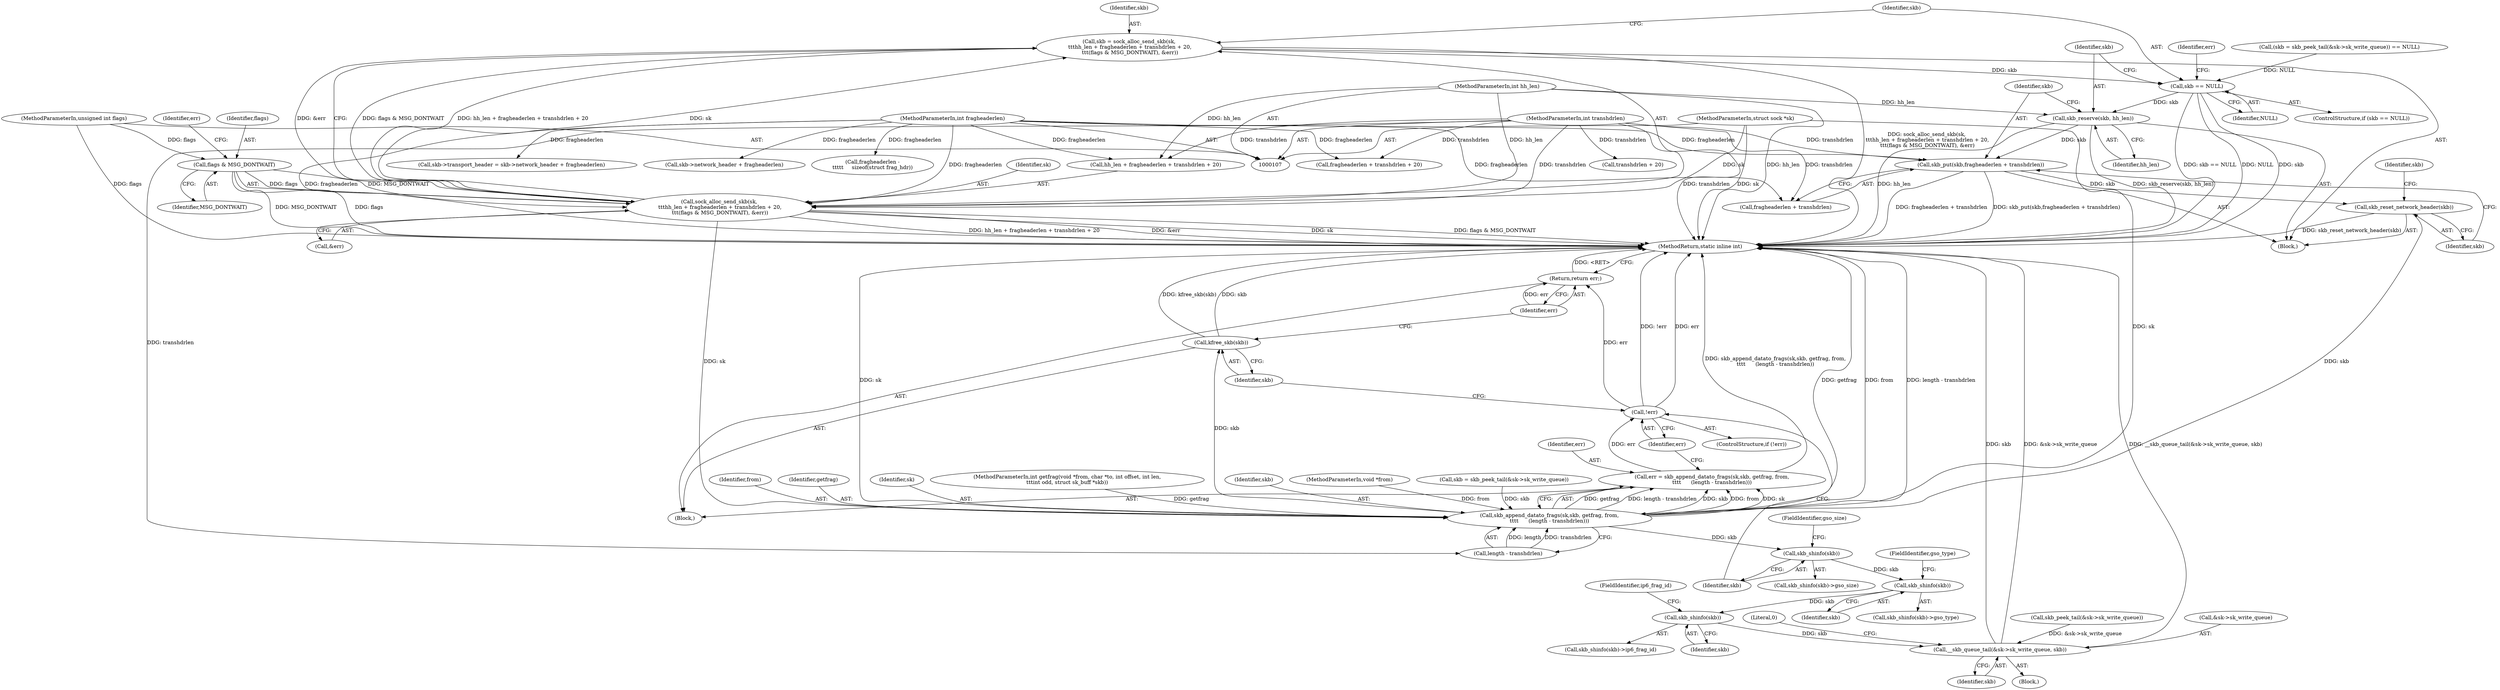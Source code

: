digraph "1_linux_2811ebac2521ceac84f2bdae402455baa6a7fb47_0@integer" {
"1000132" [label="(Call,skb = sock_alloc_send_skb(sk,\n \t\t\thh_len + fragheaderlen + transhdrlen + 20,\n \t\t\t(flags & MSG_DONTWAIT), &err))"];
"1000134" [label="(Call,sock_alloc_send_skb(sk,\n \t\t\thh_len + fragheaderlen + transhdrlen + 20,\n \t\t\t(flags & MSG_DONTWAIT), &err))"];
"1000108" [label="(MethodParameterIn,struct sock *sk)"];
"1000112" [label="(MethodParameterIn,int hh_len)"];
"1000113" [label="(MethodParameterIn,int fragheaderlen)"];
"1000114" [label="(MethodParameterIn,int transhdrlen)"];
"1000143" [label="(Call,flags & MSG_DONTWAIT)"];
"1000116" [label="(MethodParameterIn,unsigned int flags)"];
"1000149" [label="(Call,skb == NULL)"];
"1000154" [label="(Call,skb_reserve(skb, hh_len))"];
"1000157" [label="(Call,skb_put(skb,fragheaderlen + transhdrlen))"];
"1000162" [label="(Call,skb_reset_network_header(skb))"];
"1000191" [label="(Call,skb_append_datato_frags(sk,skb, getfrag, from,\n\t\t\t\t      (length - transhdrlen)))"];
"1000189" [label="(Call,err = skb_append_datato_frags(sk,skb, getfrag, from,\n\t\t\t\t      (length - transhdrlen)))"];
"1000200" [label="(Call,!err)"];
"1000245" [label="(Return,return err;)"];
"1000206" [label="(Call,skb_shinfo(skb))"];
"1000219" [label="(Call,skb_shinfo(skb))"];
"1000229" [label="(Call,skb_shinfo(skb))"];
"1000235" [label="(Call,__skb_queue_tail(&sk->sk_write_queue, skb))"];
"1000243" [label="(Call,kfree_skb(skb))"];
"1000191" [label="(Call,skb_append_datato_frags(sk,skb, getfrag, from,\n\t\t\t\t      (length - transhdrlen)))"];
"1000140" [label="(Call,transhdrlen + 20)"];
"1000146" [label="(Call,&err)"];
"1000243" [label="(Call,kfree_skb(skb))"];
"1000112" [label="(MethodParameterIn,int hh_len)"];
"1000164" [label="(Call,skb->transport_header = skb->network_header + fragheaderlen)"];
"1000122" [label="(Call,(skb = skb_peek_tail(&sk->sk_write_queue)) == NULL)"];
"1000219" [label="(Call,skb_shinfo(skb))"];
"1000231" [label="(FieldIdentifier,ip6_frag_id)"];
"1000242" [label="(Literal,0)"];
"1000230" [label="(Identifier,skb)"];
"1000229" [label="(Call,skb_shinfo(skb))"];
"1000195" [label="(Identifier,from)"];
"1000113" [label="(MethodParameterIn,int fragheaderlen)"];
"1000116" [label="(MethodParameterIn,unsigned int flags)"];
"1000245" [label="(Return,return err;)"];
"1000235" [label="(Call,__skb_queue_tail(&sk->sk_write_queue, skb))"];
"1000114" [label="(MethodParameterIn,int transhdrlen)"];
"1000200" [label="(Call,!err)"];
"1000194" [label="(Identifier,getfrag)"];
"1000166" [label="(Identifier,skb)"];
"1000144" [label="(Identifier,flags)"];
"1000148" [label="(ControlStructure,if (skb == NULL))"];
"1000218" [label="(Call,skb_shinfo(skb)->gso_type)"];
"1000118" [label="(Block,)"];
"1000192" [label="(Identifier,sk)"];
"1000206" [label="(Call,skb_shinfo(skb))"];
"1000125" [label="(Call,skb_peek_tail(&sk->sk_write_queue))"];
"1000147" [label="(Identifier,err)"];
"1000163" [label="(Identifier,skb)"];
"1000207" [label="(Identifier,skb)"];
"1000108" [label="(MethodParameterIn,struct sock *sk)"];
"1000158" [label="(Identifier,skb)"];
"1000205" [label="(Call,skb_shinfo(skb)->gso_size)"];
"1000133" [label="(Identifier,skb)"];
"1000221" [label="(FieldIdentifier,gso_type)"];
"1000208" [label="(FieldIdentifier,gso_size)"];
"1000154" [label="(Call,skb_reserve(skb, hh_len))"];
"1000151" [label="(Identifier,NULL)"];
"1000109" [label="(MethodParameterIn,int getfrag(void *from, char *to, int offset, int len,\n\t\t\tint odd, struct sk_buff *skb))"];
"1000193" [label="(Identifier,skb)"];
"1000110" [label="(MethodParameterIn,void *from)"];
"1000244" [label="(Identifier,skb)"];
"1000150" [label="(Identifier,skb)"];
"1000131" [label="(Block,)"];
"1000136" [label="(Call,hh_len + fragheaderlen + transhdrlen + 20)"];
"1000190" [label="(Identifier,err)"];
"1000199" [label="(ControlStructure,if (!err))"];
"1000236" [label="(Call,&sk->sk_write_queue)"];
"1000246" [label="(Identifier,err)"];
"1000138" [label="(Call,fragheaderlen + transhdrlen + 20)"];
"1000212" [label="(Call,fragheaderlen -\n\t\t\t\t\t     sizeof(struct frag_hdr))"];
"1000240" [label="(Identifier,skb)"];
"1000149" [label="(Call,skb == NULL)"];
"1000153" [label="(Identifier,err)"];
"1000162" [label="(Call,skb_reset_network_header(skb))"];
"1000143" [label="(Call,flags & MSG_DONTWAIT)"];
"1000202" [label="(Block,)"];
"1000155" [label="(Identifier,skb)"];
"1000123" [label="(Call,skb = skb_peek_tail(&sk->sk_write_queue))"];
"1000220" [label="(Identifier,skb)"];
"1000135" [label="(Identifier,sk)"];
"1000134" [label="(Call,sock_alloc_send_skb(sk,\n \t\t\thh_len + fragheaderlen + transhdrlen + 20,\n \t\t\t(flags & MSG_DONTWAIT), &err))"];
"1000157" [label="(Call,skb_put(skb,fragheaderlen + transhdrlen))"];
"1000156" [label="(Identifier,hh_len)"];
"1000247" [label="(MethodReturn,static inline int)"];
"1000132" [label="(Call,skb = sock_alloc_send_skb(sk,\n \t\t\thh_len + fragheaderlen + transhdrlen + 20,\n \t\t\t(flags & MSG_DONTWAIT), &err))"];
"1000201" [label="(Identifier,err)"];
"1000196" [label="(Call,length - transhdrlen)"];
"1000228" [label="(Call,skb_shinfo(skb)->ip6_frag_id)"];
"1000189" [label="(Call,err = skb_append_datato_frags(sk,skb, getfrag, from,\n\t\t\t\t      (length - transhdrlen)))"];
"1000159" [label="(Call,fragheaderlen + transhdrlen)"];
"1000168" [label="(Call,skb->network_header + fragheaderlen)"];
"1000145" [label="(Identifier,MSG_DONTWAIT)"];
"1000132" -> "1000131"  [label="AST: "];
"1000132" -> "1000134"  [label="CFG: "];
"1000133" -> "1000132"  [label="AST: "];
"1000134" -> "1000132"  [label="AST: "];
"1000150" -> "1000132"  [label="CFG: "];
"1000132" -> "1000247"  [label="DDG: sock_alloc_send_skb(sk,\n \t\t\thh_len + fragheaderlen + transhdrlen + 20,\n \t\t\t(flags & MSG_DONTWAIT), &err)"];
"1000134" -> "1000132"  [label="DDG: sk"];
"1000134" -> "1000132"  [label="DDG: hh_len + fragheaderlen + transhdrlen + 20"];
"1000134" -> "1000132"  [label="DDG: flags & MSG_DONTWAIT"];
"1000134" -> "1000132"  [label="DDG: &err"];
"1000132" -> "1000149"  [label="DDG: skb"];
"1000134" -> "1000146"  [label="CFG: "];
"1000135" -> "1000134"  [label="AST: "];
"1000136" -> "1000134"  [label="AST: "];
"1000143" -> "1000134"  [label="AST: "];
"1000146" -> "1000134"  [label="AST: "];
"1000134" -> "1000247"  [label="DDG: sk"];
"1000134" -> "1000247"  [label="DDG: flags & MSG_DONTWAIT"];
"1000134" -> "1000247"  [label="DDG: hh_len + fragheaderlen + transhdrlen + 20"];
"1000134" -> "1000247"  [label="DDG: &err"];
"1000108" -> "1000134"  [label="DDG: sk"];
"1000112" -> "1000134"  [label="DDG: hh_len"];
"1000113" -> "1000134"  [label="DDG: fragheaderlen"];
"1000114" -> "1000134"  [label="DDG: transhdrlen"];
"1000143" -> "1000134"  [label="DDG: flags"];
"1000143" -> "1000134"  [label="DDG: MSG_DONTWAIT"];
"1000134" -> "1000191"  [label="DDG: sk"];
"1000108" -> "1000107"  [label="AST: "];
"1000108" -> "1000247"  [label="DDG: sk"];
"1000108" -> "1000191"  [label="DDG: sk"];
"1000112" -> "1000107"  [label="AST: "];
"1000112" -> "1000247"  [label="DDG: hh_len"];
"1000112" -> "1000136"  [label="DDG: hh_len"];
"1000112" -> "1000154"  [label="DDG: hh_len"];
"1000113" -> "1000107"  [label="AST: "];
"1000113" -> "1000247"  [label="DDG: fragheaderlen"];
"1000113" -> "1000136"  [label="DDG: fragheaderlen"];
"1000113" -> "1000138"  [label="DDG: fragheaderlen"];
"1000113" -> "1000157"  [label="DDG: fragheaderlen"];
"1000113" -> "1000159"  [label="DDG: fragheaderlen"];
"1000113" -> "1000164"  [label="DDG: fragheaderlen"];
"1000113" -> "1000168"  [label="DDG: fragheaderlen"];
"1000113" -> "1000212"  [label="DDG: fragheaderlen"];
"1000114" -> "1000107"  [label="AST: "];
"1000114" -> "1000247"  [label="DDG: transhdrlen"];
"1000114" -> "1000136"  [label="DDG: transhdrlen"];
"1000114" -> "1000138"  [label="DDG: transhdrlen"];
"1000114" -> "1000140"  [label="DDG: transhdrlen"];
"1000114" -> "1000157"  [label="DDG: transhdrlen"];
"1000114" -> "1000159"  [label="DDG: transhdrlen"];
"1000114" -> "1000196"  [label="DDG: transhdrlen"];
"1000143" -> "1000145"  [label="CFG: "];
"1000144" -> "1000143"  [label="AST: "];
"1000145" -> "1000143"  [label="AST: "];
"1000147" -> "1000143"  [label="CFG: "];
"1000143" -> "1000247"  [label="DDG: flags"];
"1000143" -> "1000247"  [label="DDG: MSG_DONTWAIT"];
"1000116" -> "1000143"  [label="DDG: flags"];
"1000116" -> "1000107"  [label="AST: "];
"1000116" -> "1000247"  [label="DDG: flags"];
"1000149" -> "1000148"  [label="AST: "];
"1000149" -> "1000151"  [label="CFG: "];
"1000150" -> "1000149"  [label="AST: "];
"1000151" -> "1000149"  [label="AST: "];
"1000153" -> "1000149"  [label="CFG: "];
"1000155" -> "1000149"  [label="CFG: "];
"1000149" -> "1000247"  [label="DDG: NULL"];
"1000149" -> "1000247"  [label="DDG: skb == NULL"];
"1000149" -> "1000247"  [label="DDG: skb"];
"1000122" -> "1000149"  [label="DDG: NULL"];
"1000149" -> "1000154"  [label="DDG: skb"];
"1000154" -> "1000131"  [label="AST: "];
"1000154" -> "1000156"  [label="CFG: "];
"1000155" -> "1000154"  [label="AST: "];
"1000156" -> "1000154"  [label="AST: "];
"1000158" -> "1000154"  [label="CFG: "];
"1000154" -> "1000247"  [label="DDG: skb_reserve(skb, hh_len)"];
"1000154" -> "1000247"  [label="DDG: hh_len"];
"1000154" -> "1000157"  [label="DDG: skb"];
"1000157" -> "1000131"  [label="AST: "];
"1000157" -> "1000159"  [label="CFG: "];
"1000158" -> "1000157"  [label="AST: "];
"1000159" -> "1000157"  [label="AST: "];
"1000163" -> "1000157"  [label="CFG: "];
"1000157" -> "1000247"  [label="DDG: fragheaderlen + transhdrlen"];
"1000157" -> "1000247"  [label="DDG: skb_put(skb,fragheaderlen + transhdrlen)"];
"1000157" -> "1000162"  [label="DDG: skb"];
"1000162" -> "1000131"  [label="AST: "];
"1000162" -> "1000163"  [label="CFG: "];
"1000163" -> "1000162"  [label="AST: "];
"1000166" -> "1000162"  [label="CFG: "];
"1000162" -> "1000247"  [label="DDG: skb_reset_network_header(skb)"];
"1000162" -> "1000191"  [label="DDG: skb"];
"1000191" -> "1000189"  [label="AST: "];
"1000191" -> "1000196"  [label="CFG: "];
"1000192" -> "1000191"  [label="AST: "];
"1000193" -> "1000191"  [label="AST: "];
"1000194" -> "1000191"  [label="AST: "];
"1000195" -> "1000191"  [label="AST: "];
"1000196" -> "1000191"  [label="AST: "];
"1000189" -> "1000191"  [label="CFG: "];
"1000191" -> "1000247"  [label="DDG: getfrag"];
"1000191" -> "1000247"  [label="DDG: from"];
"1000191" -> "1000247"  [label="DDG: length - transhdrlen"];
"1000191" -> "1000247"  [label="DDG: sk"];
"1000191" -> "1000189"  [label="DDG: getfrag"];
"1000191" -> "1000189"  [label="DDG: length - transhdrlen"];
"1000191" -> "1000189"  [label="DDG: skb"];
"1000191" -> "1000189"  [label="DDG: from"];
"1000191" -> "1000189"  [label="DDG: sk"];
"1000123" -> "1000191"  [label="DDG: skb"];
"1000109" -> "1000191"  [label="DDG: getfrag"];
"1000110" -> "1000191"  [label="DDG: from"];
"1000196" -> "1000191"  [label="DDG: length"];
"1000196" -> "1000191"  [label="DDG: transhdrlen"];
"1000191" -> "1000206"  [label="DDG: skb"];
"1000191" -> "1000243"  [label="DDG: skb"];
"1000189" -> "1000118"  [label="AST: "];
"1000190" -> "1000189"  [label="AST: "];
"1000201" -> "1000189"  [label="CFG: "];
"1000189" -> "1000247"  [label="DDG: skb_append_datato_frags(sk,skb, getfrag, from,\n\t\t\t\t      (length - transhdrlen))"];
"1000189" -> "1000200"  [label="DDG: err"];
"1000200" -> "1000199"  [label="AST: "];
"1000200" -> "1000201"  [label="CFG: "];
"1000201" -> "1000200"  [label="AST: "];
"1000207" -> "1000200"  [label="CFG: "];
"1000244" -> "1000200"  [label="CFG: "];
"1000200" -> "1000247"  [label="DDG: err"];
"1000200" -> "1000247"  [label="DDG: !err"];
"1000200" -> "1000245"  [label="DDG: err"];
"1000245" -> "1000118"  [label="AST: "];
"1000245" -> "1000246"  [label="CFG: "];
"1000246" -> "1000245"  [label="AST: "];
"1000247" -> "1000245"  [label="CFG: "];
"1000245" -> "1000247"  [label="DDG: <RET>"];
"1000246" -> "1000245"  [label="DDG: err"];
"1000206" -> "1000205"  [label="AST: "];
"1000206" -> "1000207"  [label="CFG: "];
"1000207" -> "1000206"  [label="AST: "];
"1000208" -> "1000206"  [label="CFG: "];
"1000206" -> "1000219"  [label="DDG: skb"];
"1000219" -> "1000218"  [label="AST: "];
"1000219" -> "1000220"  [label="CFG: "];
"1000220" -> "1000219"  [label="AST: "];
"1000221" -> "1000219"  [label="CFG: "];
"1000219" -> "1000229"  [label="DDG: skb"];
"1000229" -> "1000228"  [label="AST: "];
"1000229" -> "1000230"  [label="CFG: "];
"1000230" -> "1000229"  [label="AST: "];
"1000231" -> "1000229"  [label="CFG: "];
"1000229" -> "1000235"  [label="DDG: skb"];
"1000235" -> "1000202"  [label="AST: "];
"1000235" -> "1000240"  [label="CFG: "];
"1000236" -> "1000235"  [label="AST: "];
"1000240" -> "1000235"  [label="AST: "];
"1000242" -> "1000235"  [label="CFG: "];
"1000235" -> "1000247"  [label="DDG: &sk->sk_write_queue"];
"1000235" -> "1000247"  [label="DDG: __skb_queue_tail(&sk->sk_write_queue, skb)"];
"1000235" -> "1000247"  [label="DDG: skb"];
"1000125" -> "1000235"  [label="DDG: &sk->sk_write_queue"];
"1000243" -> "1000118"  [label="AST: "];
"1000243" -> "1000244"  [label="CFG: "];
"1000244" -> "1000243"  [label="AST: "];
"1000246" -> "1000243"  [label="CFG: "];
"1000243" -> "1000247"  [label="DDG: skb"];
"1000243" -> "1000247"  [label="DDG: kfree_skb(skb)"];
}

